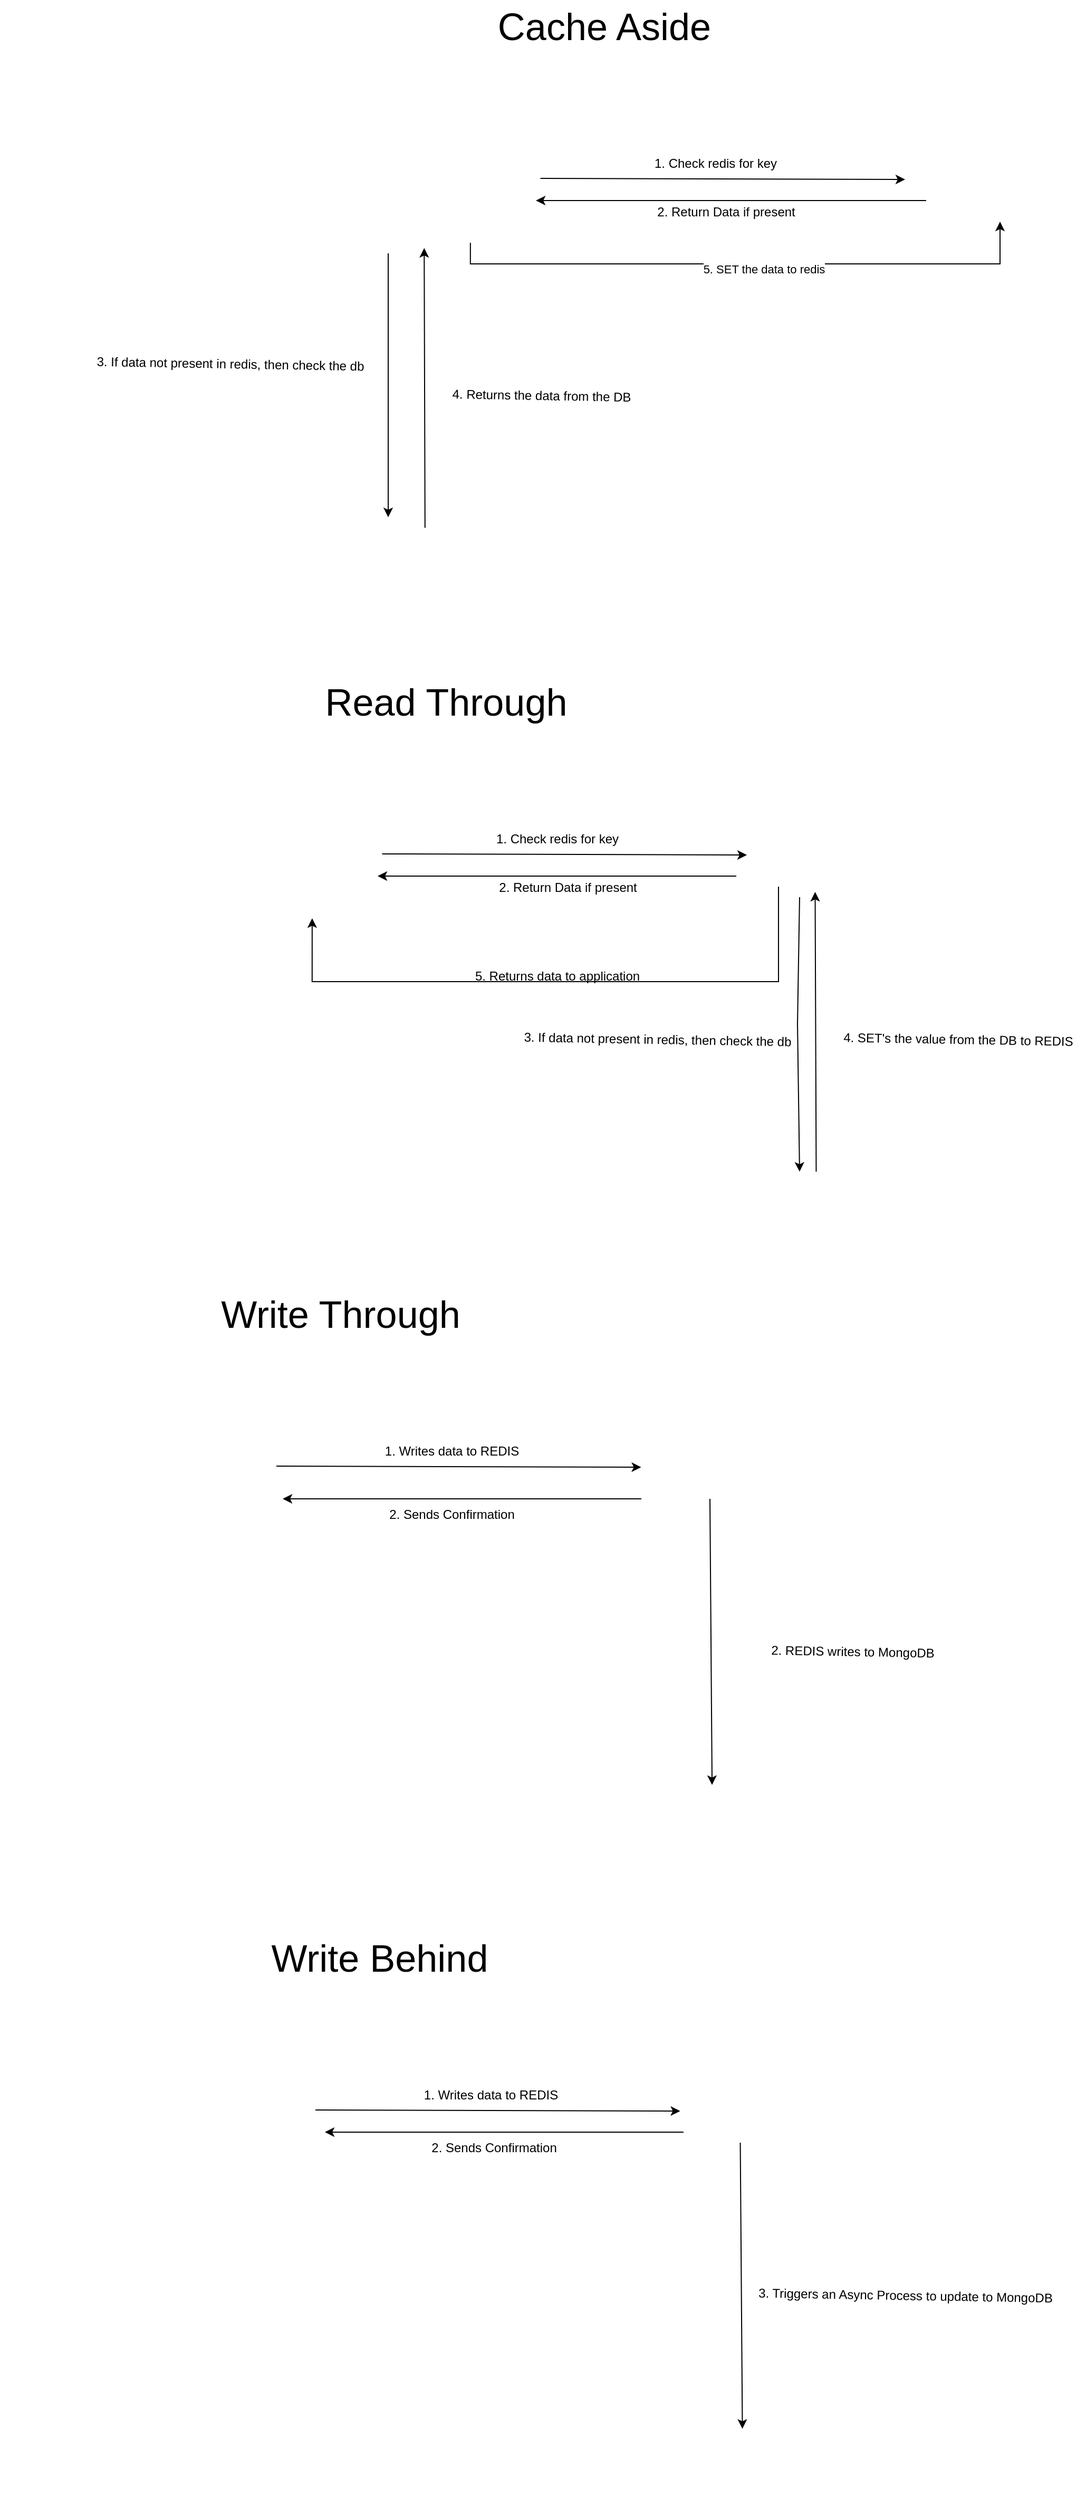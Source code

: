 <mxfile version="24.4.7" type="github">
  <diagram name="Page-1" id="oflHCe_NO_T7PfGb3d7z">
    <mxGraphModel dx="2284" dy="795" grid="1" gridSize="10" guides="1" tooltips="1" connect="1" arrows="1" fold="1" page="1" pageScale="1" pageWidth="850" pageHeight="1100" math="0" shadow="0">
      <root>
        <mxCell id="0" />
        <mxCell id="1" parent="0" />
        <mxCell id="pyEFsa0UC58ZQDf_y6Xx-2" value="" style="shape=image;verticalLabelPosition=bottom;labelBackgroundColor=default;verticalAlign=top;aspect=fixed;imageAspect=0;image=https://static-00.iconduck.com/assets.00/redis-plain-icon-512x436-c8xjr4u4.png;" vertex="1" parent="1">
          <mxGeometry x="680" y="200" width="70.46" height="60" as="geometry" />
        </mxCell>
        <mxCell id="pyEFsa0UC58ZQDf_y6Xx-3" value="&lt;font style=&quot;font-size: 36px;&quot;&gt;Cache Aside&lt;/font&gt;" style="text;html=1;align=center;verticalAlign=middle;whiteSpace=wrap;rounded=0;" vertex="1" parent="1">
          <mxGeometry x="220.23" y="60" width="290" height="50" as="geometry" />
        </mxCell>
        <mxCell id="pyEFsa0UC58ZQDf_y6Xx-15" style="edgeStyle=orthogonalEdgeStyle;rounded=0;orthogonalLoop=1;jettySize=auto;html=1;exitX=0.75;exitY=1;exitDx=0;exitDy=0;" edge="1" parent="1" source="pyEFsa0UC58ZQDf_y6Xx-4">
          <mxGeometry relative="1" as="geometry">
            <mxPoint x="740" y="270" as="targetPoint" />
            <Array as="points">
              <mxPoint x="238" y="310" />
              <mxPoint x="740" y="310" />
            </Array>
          </mxGeometry>
        </mxCell>
        <mxCell id="pyEFsa0UC58ZQDf_y6Xx-16" value="5. SET the data to redis" style="edgeLabel;html=1;align=center;verticalAlign=middle;resizable=0;points=[];" vertex="1" connectable="0" parent="pyEFsa0UC58ZQDf_y6Xx-15">
          <mxGeometry x="0.061" y="-5" relative="1" as="geometry">
            <mxPoint as="offset" />
          </mxGeometry>
        </mxCell>
        <mxCell id="pyEFsa0UC58ZQDf_y6Xx-4" value="" style="shape=image;verticalLabelPosition=bottom;labelBackgroundColor=default;verticalAlign=top;aspect=fixed;imageAspect=0;image=https://miro.medium.com/v2/resize:fit:1023/1*du7p50wS_fIsaC_lR18qsg.png;" vertex="1" parent="1">
          <mxGeometry x="30" y="190" width="277.24" height="100" as="geometry" />
        </mxCell>
        <mxCell id="pyEFsa0UC58ZQDf_y6Xx-5" value="" style="shape=image;verticalLabelPosition=bottom;labelBackgroundColor=default;verticalAlign=top;aspect=fixed;imageAspect=0;image=https://assets-global.website-files.com/628e6648a47e6727d5c69a2a/62f120f634f46f92d05298c6_MongoDB_Logo.svg.png;" vertex="1" parent="1">
          <mxGeometry x="70" y="560" width="250" height="67.29" as="geometry" />
        </mxCell>
        <mxCell id="pyEFsa0UC58ZQDf_y6Xx-6" value="" style="endArrow=classic;html=1;rounded=0;" edge="1" parent="1">
          <mxGeometry width="50" height="50" relative="1" as="geometry">
            <mxPoint x="304.24" y="229" as="sourcePoint" />
            <mxPoint x="650" y="230" as="targetPoint" />
          </mxGeometry>
        </mxCell>
        <mxCell id="pyEFsa0UC58ZQDf_y6Xx-8" value="1. Check redis for key" style="text;html=1;align=center;verticalAlign=middle;resizable=0;points=[];autosize=1;strokeColor=none;fillColor=none;" vertex="1" parent="1">
          <mxGeometry x="400" y="200" width="140" height="30" as="geometry" />
        </mxCell>
        <mxCell id="pyEFsa0UC58ZQDf_y6Xx-9" value="3. If data not present in redis, then check the db" style="text;html=1;align=center;verticalAlign=middle;resizable=0;points=[];autosize=1;strokeColor=none;fillColor=none;rotation=1;" vertex="1" parent="1">
          <mxGeometry x="-130" y="390" width="280" height="30" as="geometry" />
        </mxCell>
        <mxCell id="pyEFsa0UC58ZQDf_y6Xx-10" value="" style="endArrow=classic;html=1;rounded=0;entryX=0.974;entryY=0.6;entryDx=0;entryDy=0;entryPerimeter=0;" edge="1" parent="1">
          <mxGeometry width="50" height="50" relative="1" as="geometry">
            <mxPoint x="670" y="250" as="sourcePoint" />
            <mxPoint x="300.032" y="250" as="targetPoint" />
          </mxGeometry>
        </mxCell>
        <mxCell id="pyEFsa0UC58ZQDf_y6Xx-11" value="2. Return Data if present" style="text;html=1;align=center;verticalAlign=middle;resizable=0;points=[];autosize=1;strokeColor=none;fillColor=none;" vertex="1" parent="1">
          <mxGeometry x="405" y="246" width="150" height="30" as="geometry" />
        </mxCell>
        <mxCell id="pyEFsa0UC58ZQDf_y6Xx-12" value="" style="endArrow=classic;html=1;rounded=0;entryX=0.592;entryY=1.05;entryDx=0;entryDy=0;entryPerimeter=0;" edge="1" parent="1" source="pyEFsa0UC58ZQDf_y6Xx-5" target="pyEFsa0UC58ZQDf_y6Xx-4">
          <mxGeometry width="50" height="50" relative="1" as="geometry">
            <mxPoint x="400" y="380" as="sourcePoint" />
            <mxPoint x="450" y="330" as="targetPoint" />
          </mxGeometry>
        </mxCell>
        <mxCell id="pyEFsa0UC58ZQDf_y6Xx-13" value="" style="endArrow=classic;html=1;rounded=0;" edge="1" parent="1">
          <mxGeometry width="50" height="50" relative="1" as="geometry">
            <mxPoint x="160" y="300" as="sourcePoint" />
            <mxPoint x="160" y="550" as="targetPoint" />
          </mxGeometry>
        </mxCell>
        <mxCell id="pyEFsa0UC58ZQDf_y6Xx-14" value="4. Returns the data from the DB" style="text;html=1;align=center;verticalAlign=middle;resizable=0;points=[];autosize=1;strokeColor=none;fillColor=none;rotation=1;" vertex="1" parent="1">
          <mxGeometry x="210" y="420" width="190" height="30" as="geometry" />
        </mxCell>
        <mxCell id="pyEFsa0UC58ZQDf_y6Xx-32" style="edgeStyle=orthogonalEdgeStyle;rounded=0;orthogonalLoop=1;jettySize=auto;html=1;exitX=0;exitY=1;exitDx=0;exitDy=0;entryX=0.75;entryY=1;entryDx=0;entryDy=0;" edge="1" parent="1" source="pyEFsa0UC58ZQDf_y6Xx-17" target="pyEFsa0UC58ZQDf_y6Xx-21">
          <mxGeometry relative="1" as="geometry">
            <Array as="points">
              <mxPoint x="530" y="990" />
              <mxPoint x="88" y="990" />
            </Array>
          </mxGeometry>
        </mxCell>
        <mxCell id="pyEFsa0UC58ZQDf_y6Xx-17" value="" style="shape=image;verticalLabelPosition=bottom;labelBackgroundColor=default;verticalAlign=top;aspect=fixed;imageAspect=0;image=https://static-00.iconduck.com/assets.00/redis-plain-icon-512x436-c8xjr4u4.png;" vertex="1" parent="1">
          <mxGeometry x="530" y="840" width="70.46" height="60" as="geometry" />
        </mxCell>
        <mxCell id="pyEFsa0UC58ZQDf_y6Xx-18" value="&lt;font style=&quot;font-size: 36px;&quot;&gt;Read Through&lt;br&gt;&lt;/font&gt;" style="text;html=1;align=center;verticalAlign=middle;whiteSpace=wrap;rounded=0;" vertex="1" parent="1">
          <mxGeometry x="70.23" y="700" width="290" height="50" as="geometry" />
        </mxCell>
        <mxCell id="pyEFsa0UC58ZQDf_y6Xx-21" value="" style="shape=image;verticalLabelPosition=bottom;labelBackgroundColor=default;verticalAlign=top;aspect=fixed;imageAspect=0;image=https://miro.medium.com/v2/resize:fit:1023/1*du7p50wS_fIsaC_lR18qsg.png;" vertex="1" parent="1">
          <mxGeometry x="-120.0" y="830" width="277.24" height="100" as="geometry" />
        </mxCell>
        <mxCell id="pyEFsa0UC58ZQDf_y6Xx-22" value="" style="shape=image;verticalLabelPosition=bottom;labelBackgroundColor=default;verticalAlign=top;aspect=fixed;imageAspect=0;image=https://assets-global.website-files.com/628e6648a47e6727d5c69a2a/62f120f634f46f92d05298c6_MongoDB_Logo.svg.png;" vertex="1" parent="1">
          <mxGeometry x="470" y="1170" width="250" height="67.29" as="geometry" />
        </mxCell>
        <mxCell id="pyEFsa0UC58ZQDf_y6Xx-23" value="" style="endArrow=classic;html=1;rounded=0;" edge="1" parent="1">
          <mxGeometry width="50" height="50" relative="1" as="geometry">
            <mxPoint x="154.24" y="869" as="sourcePoint" />
            <mxPoint x="500" y="870" as="targetPoint" />
          </mxGeometry>
        </mxCell>
        <mxCell id="pyEFsa0UC58ZQDf_y6Xx-24" value="1. Check redis for key" style="text;html=1;align=center;verticalAlign=middle;resizable=0;points=[];autosize=1;strokeColor=none;fillColor=none;" vertex="1" parent="1">
          <mxGeometry x="250" y="840" width="140" height="30" as="geometry" />
        </mxCell>
        <mxCell id="pyEFsa0UC58ZQDf_y6Xx-25" value="3. If data not present in redis, then check the db" style="text;html=1;align=center;verticalAlign=middle;resizable=0;points=[];autosize=1;strokeColor=none;fillColor=none;rotation=1;" vertex="1" parent="1">
          <mxGeometry x="275" y="1030" width="280" height="30" as="geometry" />
        </mxCell>
        <mxCell id="pyEFsa0UC58ZQDf_y6Xx-26" value="" style="endArrow=classic;html=1;rounded=0;entryX=0.974;entryY=0.6;entryDx=0;entryDy=0;entryPerimeter=0;" edge="1" parent="1">
          <mxGeometry width="50" height="50" relative="1" as="geometry">
            <mxPoint x="490" y="890" as="sourcePoint" />
            <mxPoint x="150.032" y="890" as="targetPoint" />
          </mxGeometry>
        </mxCell>
        <mxCell id="pyEFsa0UC58ZQDf_y6Xx-27" value="2. Return Data if present" style="text;html=1;align=center;verticalAlign=middle;resizable=0;points=[];autosize=1;strokeColor=none;fillColor=none;" vertex="1" parent="1">
          <mxGeometry x="255" y="886" width="150" height="30" as="geometry" />
        </mxCell>
        <mxCell id="pyEFsa0UC58ZQDf_y6Xx-29" value="" style="endArrow=classic;html=1;rounded=0;entryX=0.32;entryY=0;entryDx=0;entryDy=0;entryPerimeter=0;" edge="1" parent="1" target="pyEFsa0UC58ZQDf_y6Xx-22">
          <mxGeometry width="50" height="50" relative="1" as="geometry">
            <mxPoint x="550" y="910" as="sourcePoint" />
            <mxPoint x="550" y="1120" as="targetPoint" />
            <Array as="points">
              <mxPoint x="548" y="1030" />
            </Array>
          </mxGeometry>
        </mxCell>
        <mxCell id="pyEFsa0UC58ZQDf_y6Xx-30" value="4. SET&#39;s the value from the DB to REDIS" style="text;html=1;align=center;verticalAlign=middle;resizable=0;points=[];autosize=1;strokeColor=none;fillColor=none;rotation=1;" vertex="1" parent="1">
          <mxGeometry x="580" y="1030" width="240" height="30" as="geometry" />
        </mxCell>
        <mxCell id="pyEFsa0UC58ZQDf_y6Xx-31" value="" style="endArrow=classic;html=1;rounded=0;entryX=0.592;entryY=1.05;entryDx=0;entryDy=0;entryPerimeter=0;" edge="1" parent="1">
          <mxGeometry width="50" height="50" relative="1" as="geometry">
            <mxPoint x="565.73" y="1170" as="sourcePoint" />
            <mxPoint x="564.73" y="905" as="targetPoint" />
          </mxGeometry>
        </mxCell>
        <mxCell id="pyEFsa0UC58ZQDf_y6Xx-33" value="5. Returns data to application" style="text;html=1;align=center;verticalAlign=middle;resizable=0;points=[];autosize=1;strokeColor=none;fillColor=none;rotation=0;" vertex="1" parent="1">
          <mxGeometry x="230" y="970" width="180" height="30" as="geometry" />
        </mxCell>
        <mxCell id="pyEFsa0UC58ZQDf_y6Xx-35" value="" style="shape=image;verticalLabelPosition=bottom;labelBackgroundColor=default;verticalAlign=top;aspect=fixed;imageAspect=0;image=https://static-00.iconduck.com/assets.00/redis-plain-icon-512x436-c8xjr4u4.png;" vertex="1" parent="1">
          <mxGeometry x="429.77" y="1420" width="70.46" height="60" as="geometry" />
        </mxCell>
        <mxCell id="pyEFsa0UC58ZQDf_y6Xx-36" value="&lt;font style=&quot;font-size: 36px;&quot;&gt;Write Through&lt;br&gt;&lt;/font&gt;" style="text;html=1;align=center;verticalAlign=middle;whiteSpace=wrap;rounded=0;" vertex="1" parent="1">
          <mxGeometry x="-30.0" y="1280" width="290" height="50" as="geometry" />
        </mxCell>
        <mxCell id="pyEFsa0UC58ZQDf_y6Xx-37" value="" style="shape=image;verticalLabelPosition=bottom;labelBackgroundColor=default;verticalAlign=top;aspect=fixed;imageAspect=0;image=https://assets-global.website-files.com/628e6648a47e6727d5c69a2a/62f120f634f46f92d05298c6_MongoDB_Logo.svg.png;" vertex="1" parent="1">
          <mxGeometry x="369.77" y="1750" width="250" height="67.29" as="geometry" />
        </mxCell>
        <mxCell id="pyEFsa0UC58ZQDf_y6Xx-38" value="" style="endArrow=classic;html=1;rounded=0;" edge="1" parent="1">
          <mxGeometry width="50" height="50" relative="1" as="geometry">
            <mxPoint x="54.01" y="1449" as="sourcePoint" />
            <mxPoint x="399.77" y="1450" as="targetPoint" />
          </mxGeometry>
        </mxCell>
        <mxCell id="pyEFsa0UC58ZQDf_y6Xx-39" value="1. Writes data to REDIS" style="text;html=1;align=center;verticalAlign=middle;resizable=0;points=[];autosize=1;strokeColor=none;fillColor=none;" vertex="1" parent="1">
          <mxGeometry x="144.77" y="1420" width="150" height="30" as="geometry" />
        </mxCell>
        <mxCell id="pyEFsa0UC58ZQDf_y6Xx-44" value="2. REDIS writes to MongoDB" style="text;html=1;align=center;verticalAlign=middle;resizable=0;points=[];autosize=1;strokeColor=none;fillColor=none;rotation=1;" vertex="1" parent="1">
          <mxGeometry x="509.77" y="1610" width="180" height="30" as="geometry" />
        </mxCell>
        <mxCell id="pyEFsa0UC58ZQDf_y6Xx-45" value="" style="endArrow=classic;html=1;rounded=0;entryX=0.389;entryY=0.015;entryDx=0;entryDy=0;exitX=0.5;exitY=1;exitDx=0;exitDy=0;entryPerimeter=0;" edge="1" parent="1" source="pyEFsa0UC58ZQDf_y6Xx-35" target="pyEFsa0UC58ZQDf_y6Xx-37">
          <mxGeometry width="50" height="50" relative="1" as="geometry">
            <mxPoint x="465.5" y="1750" as="sourcePoint" />
            <mxPoint x="464.5" y="1485" as="targetPoint" />
          </mxGeometry>
        </mxCell>
        <mxCell id="pyEFsa0UC58ZQDf_y6Xx-47" value="" style="shape=image;verticalLabelPosition=bottom;labelBackgroundColor=default;verticalAlign=top;aspect=fixed;imageAspect=0;image=https://miro.medium.com/v2/resize:fit:1023/1*du7p50wS_fIsaC_lR18qsg.png;" vertex="1" parent="1">
          <mxGeometry x="-207.01" y="1410" width="277.24" height="100" as="geometry" />
        </mxCell>
        <mxCell id="pyEFsa0UC58ZQDf_y6Xx-48" value="" style="shape=image;verticalLabelPosition=bottom;labelBackgroundColor=default;verticalAlign=top;aspect=fixed;imageAspect=0;image=https://static-00.iconduck.com/assets.00/redis-plain-icon-512x436-c8xjr4u4.png;" vertex="1" parent="1">
          <mxGeometry x="466.78" y="2030" width="70.46" height="60" as="geometry" />
        </mxCell>
        <mxCell id="pyEFsa0UC58ZQDf_y6Xx-49" value="&lt;font style=&quot;font-size: 36px;&quot;&gt;Write Behind&lt;br&gt;&lt;/font&gt;" style="text;html=1;align=center;verticalAlign=middle;whiteSpace=wrap;rounded=0;" vertex="1" parent="1">
          <mxGeometry x="7.01" y="1890" width="290" height="50" as="geometry" />
        </mxCell>
        <mxCell id="pyEFsa0UC58ZQDf_y6Xx-50" value="" style="shape=image;verticalLabelPosition=bottom;labelBackgroundColor=default;verticalAlign=top;aspect=fixed;imageAspect=0;image=https://assets-global.website-files.com/628e6648a47e6727d5c69a2a/62f120f634f46f92d05298c6_MongoDB_Logo.svg.png;" vertex="1" parent="1">
          <mxGeometry x="406.78" y="2360" width="250" height="67.29" as="geometry" />
        </mxCell>
        <mxCell id="pyEFsa0UC58ZQDf_y6Xx-51" value="" style="endArrow=classic;html=1;rounded=0;" edge="1" parent="1">
          <mxGeometry width="50" height="50" relative="1" as="geometry">
            <mxPoint x="91.02" y="2059" as="sourcePoint" />
            <mxPoint x="436.78" y="2060" as="targetPoint" />
          </mxGeometry>
        </mxCell>
        <mxCell id="pyEFsa0UC58ZQDf_y6Xx-52" value="1. Writes data to REDIS" style="text;html=1;align=center;verticalAlign=middle;resizable=0;points=[];autosize=1;strokeColor=none;fillColor=none;" vertex="1" parent="1">
          <mxGeometry x="181.78" y="2030" width="150" height="30" as="geometry" />
        </mxCell>
        <mxCell id="pyEFsa0UC58ZQDf_y6Xx-53" value="3. Triggers an Async Process to update to MongoDB" style="text;html=1;align=center;verticalAlign=middle;resizable=0;points=[];autosize=1;strokeColor=none;fillColor=none;rotation=1;" vertex="1" parent="1">
          <mxGeometry x="500.23" y="2220" width="300" height="30" as="geometry" />
        </mxCell>
        <mxCell id="pyEFsa0UC58ZQDf_y6Xx-55" value="" style="shape=image;verticalLabelPosition=bottom;labelBackgroundColor=default;verticalAlign=top;aspect=fixed;imageAspect=0;image=https://miro.medium.com/v2/resize:fit:1023/1*du7p50wS_fIsaC_lR18qsg.png;" vertex="1" parent="1">
          <mxGeometry x="-170" y="2020" width="277.24" height="100" as="geometry" />
        </mxCell>
        <mxCell id="pyEFsa0UC58ZQDf_y6Xx-56" value="" style="endArrow=classic;html=1;rounded=0;entryX=0.974;entryY=0.6;entryDx=0;entryDy=0;entryPerimeter=0;" edge="1" parent="1">
          <mxGeometry width="50" height="50" relative="1" as="geometry">
            <mxPoint x="400" y="1480" as="sourcePoint" />
            <mxPoint x="60.032" y="1480" as="targetPoint" />
          </mxGeometry>
        </mxCell>
        <mxCell id="pyEFsa0UC58ZQDf_y6Xx-57" value="2. Sends Confirmation" style="text;html=1;align=center;verticalAlign=middle;resizable=0;points=[];autosize=1;strokeColor=none;fillColor=none;" vertex="1" parent="1">
          <mxGeometry x="149.77" y="1480" width="140" height="30" as="geometry" />
        </mxCell>
        <mxCell id="pyEFsa0UC58ZQDf_y6Xx-58" value="" style="endArrow=classic;html=1;rounded=0;entryX=0.974;entryY=0.6;entryDx=0;entryDy=0;entryPerimeter=0;" edge="1" parent="1">
          <mxGeometry width="50" height="50" relative="1" as="geometry">
            <mxPoint x="439.97" y="2080" as="sourcePoint" />
            <mxPoint x="100.002" y="2080" as="targetPoint" />
          </mxGeometry>
        </mxCell>
        <mxCell id="pyEFsa0UC58ZQDf_y6Xx-59" value="2. Sends Confirmation" style="text;html=1;align=center;verticalAlign=middle;resizable=0;points=[];autosize=1;strokeColor=none;fillColor=none;" vertex="1" parent="1">
          <mxGeometry x="189.74" y="2080" width="140" height="30" as="geometry" />
        </mxCell>
        <mxCell id="pyEFsa0UC58ZQDf_y6Xx-60" value="" style="endArrow=classic;html=1;rounded=0;entryX=0.389;entryY=0.015;entryDx=0;entryDy=0;exitX=0.5;exitY=1;exitDx=0;exitDy=0;entryPerimeter=0;" edge="1" parent="1">
          <mxGeometry width="50" height="50" relative="1" as="geometry">
            <mxPoint x="493.77" y="2090" as="sourcePoint" />
            <mxPoint x="495.77" y="2361" as="targetPoint" />
          </mxGeometry>
        </mxCell>
      </root>
    </mxGraphModel>
  </diagram>
</mxfile>
